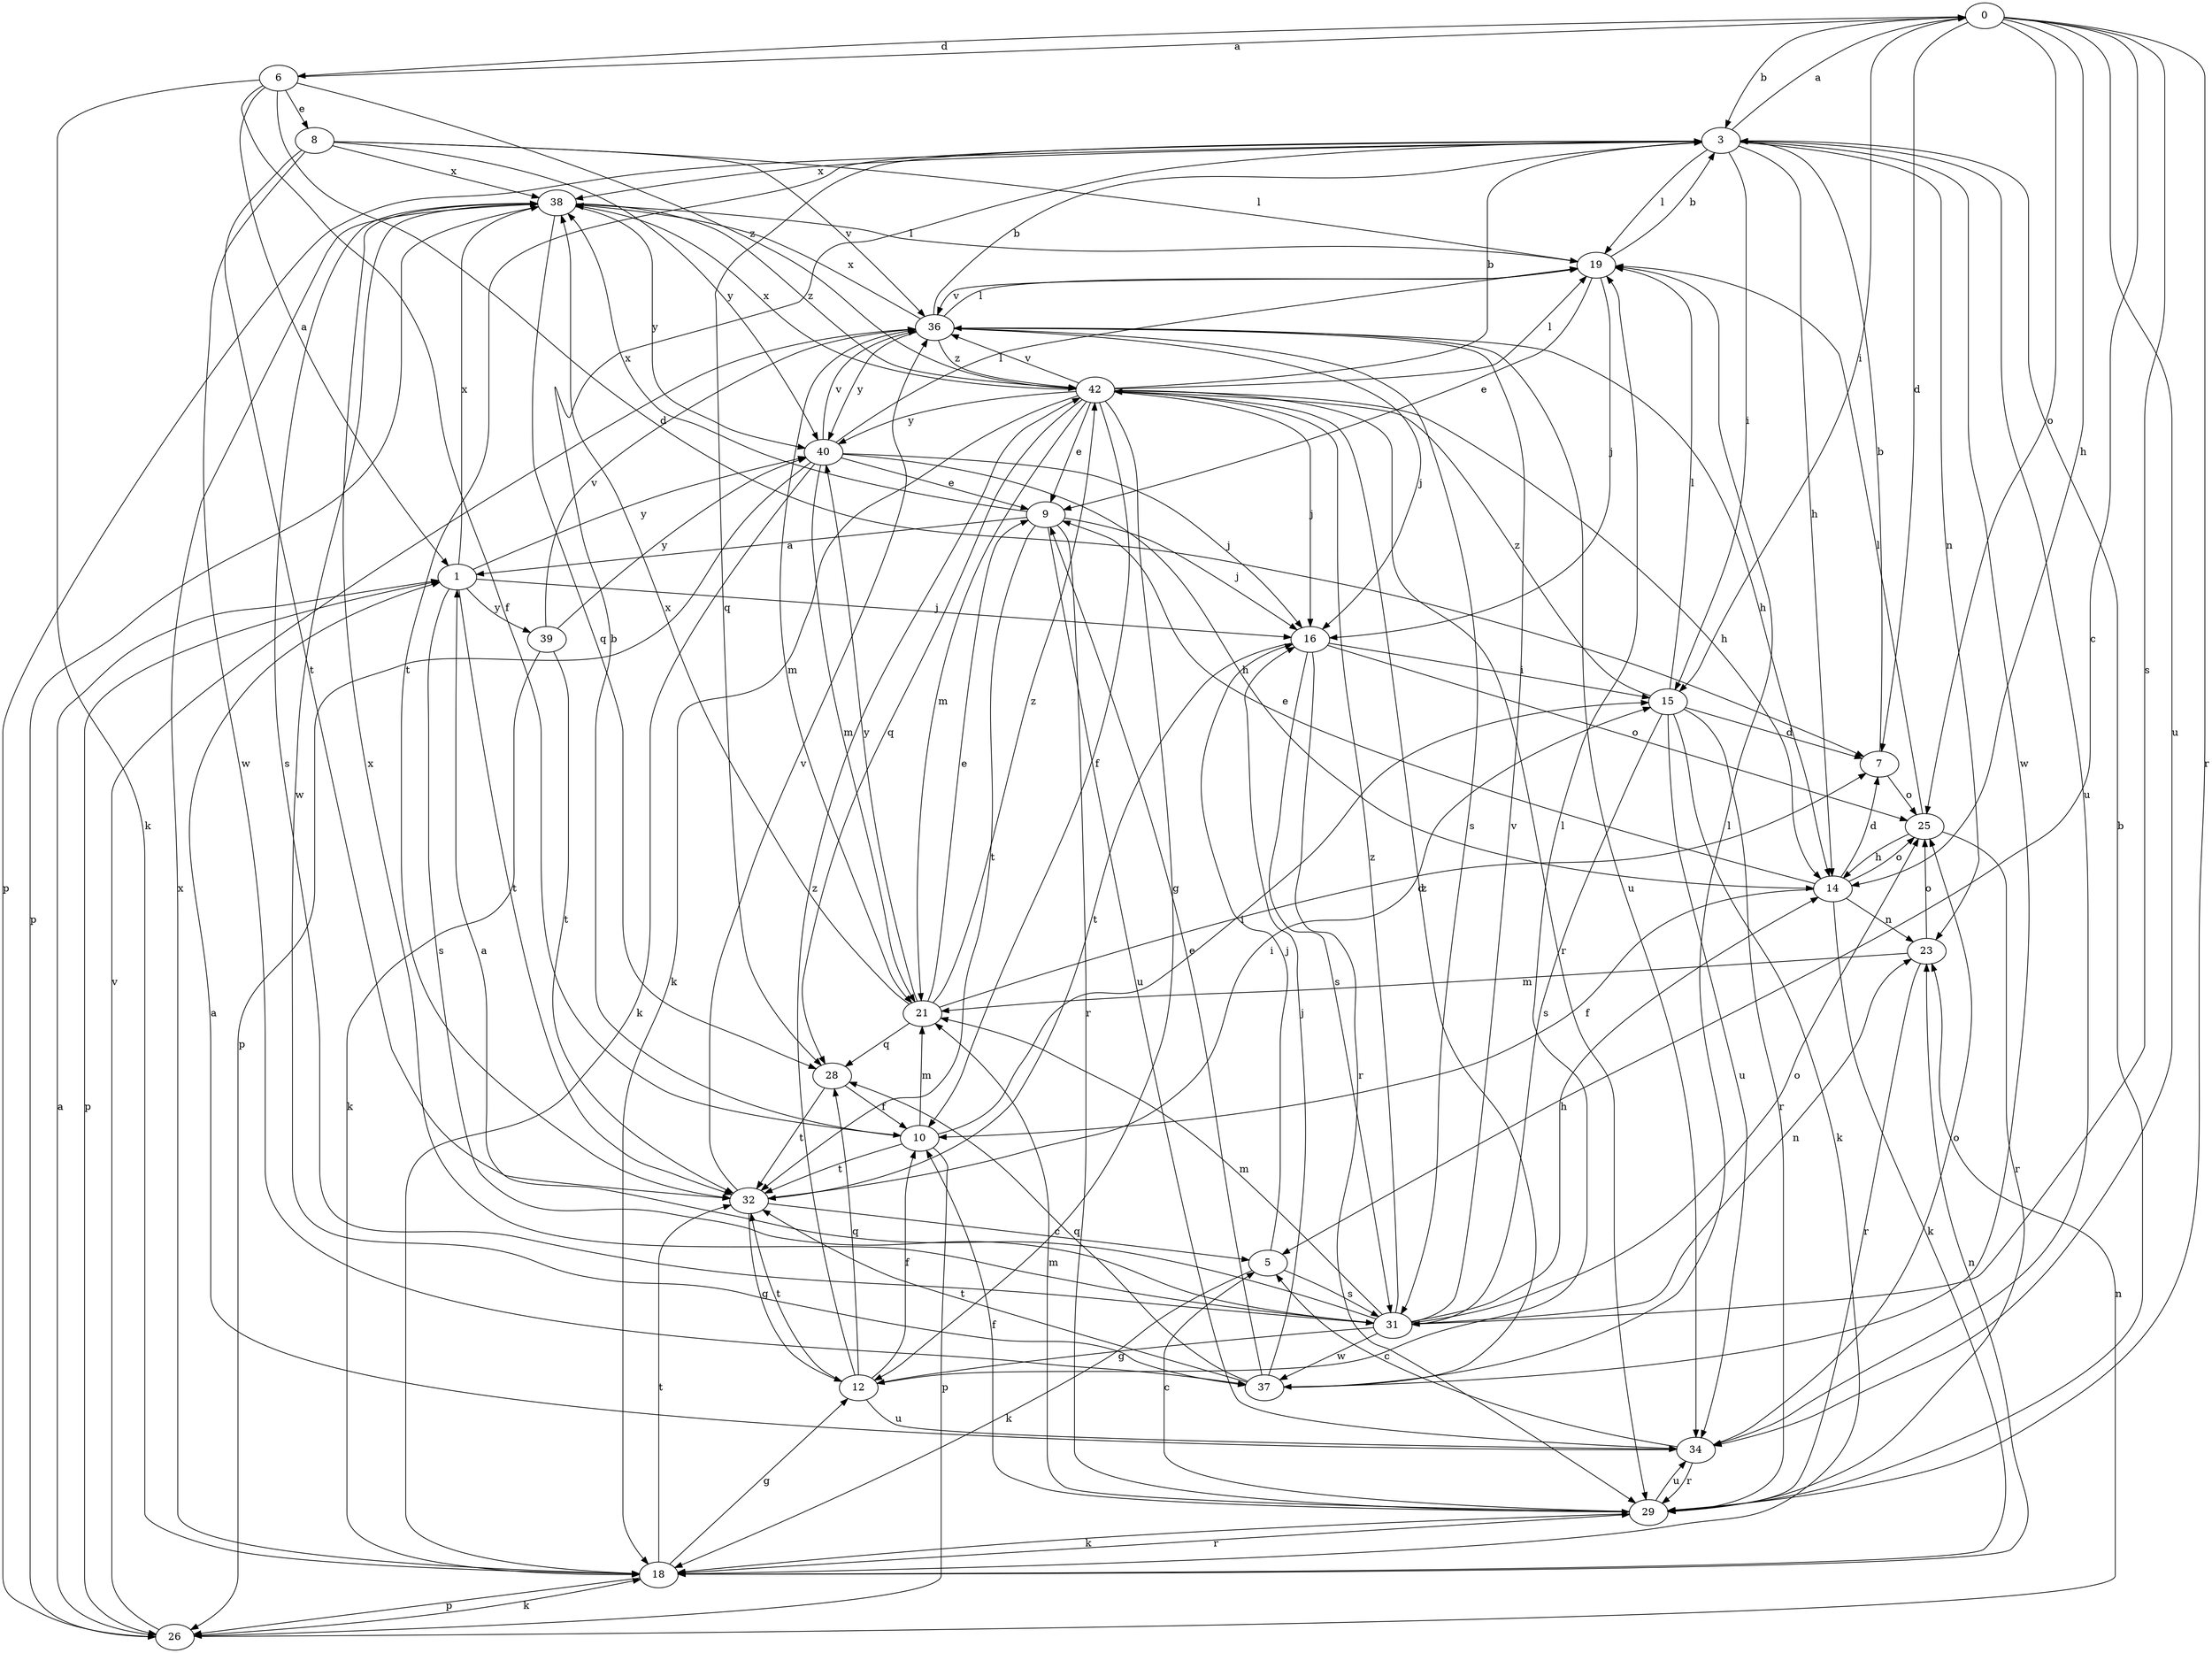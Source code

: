 strict digraph  {
0;
1;
3;
5;
6;
7;
8;
9;
10;
12;
14;
15;
16;
18;
19;
21;
23;
25;
26;
28;
29;
31;
32;
34;
36;
37;
38;
39;
40;
42;
0 -> 3  [label=b];
0 -> 5  [label=c];
0 -> 6  [label=d];
0 -> 7  [label=d];
0 -> 14  [label=h];
0 -> 15  [label=i];
0 -> 25  [label=o];
0 -> 29  [label=r];
0 -> 31  [label=s];
0 -> 34  [label=u];
1 -> 16  [label=j];
1 -> 26  [label=p];
1 -> 31  [label=s];
1 -> 32  [label=t];
1 -> 38  [label=x];
1 -> 39  [label=y];
1 -> 40  [label=y];
3 -> 0  [label=a];
3 -> 14  [label=h];
3 -> 15  [label=i];
3 -> 19  [label=l];
3 -> 23  [label=n];
3 -> 26  [label=p];
3 -> 28  [label=q];
3 -> 32  [label=t];
3 -> 34  [label=u];
3 -> 37  [label=w];
3 -> 38  [label=x];
5 -> 16  [label=j];
5 -> 18  [label=k];
5 -> 31  [label=s];
6 -> 0  [label=a];
6 -> 1  [label=a];
6 -> 7  [label=d];
6 -> 8  [label=e];
6 -> 10  [label=f];
6 -> 18  [label=k];
6 -> 42  [label=z];
7 -> 3  [label=b];
7 -> 25  [label=o];
8 -> 19  [label=l];
8 -> 32  [label=t];
8 -> 36  [label=v];
8 -> 37  [label=w];
8 -> 38  [label=x];
8 -> 40  [label=y];
9 -> 1  [label=a];
9 -> 16  [label=j];
9 -> 29  [label=r];
9 -> 32  [label=t];
9 -> 34  [label=u];
9 -> 38  [label=x];
10 -> 3  [label=b];
10 -> 15  [label=i];
10 -> 21  [label=m];
10 -> 26  [label=p];
10 -> 32  [label=t];
12 -> 10  [label=f];
12 -> 19  [label=l];
12 -> 28  [label=q];
12 -> 32  [label=t];
12 -> 34  [label=u];
12 -> 42  [label=z];
14 -> 7  [label=d];
14 -> 9  [label=e];
14 -> 10  [label=f];
14 -> 18  [label=k];
14 -> 23  [label=n];
14 -> 25  [label=o];
15 -> 7  [label=d];
15 -> 18  [label=k];
15 -> 19  [label=l];
15 -> 29  [label=r];
15 -> 31  [label=s];
15 -> 34  [label=u];
15 -> 42  [label=z];
16 -> 15  [label=i];
16 -> 25  [label=o];
16 -> 29  [label=r];
16 -> 31  [label=s];
16 -> 32  [label=t];
18 -> 12  [label=g];
18 -> 23  [label=n];
18 -> 26  [label=p];
18 -> 29  [label=r];
18 -> 32  [label=t];
18 -> 38  [label=x];
19 -> 3  [label=b];
19 -> 9  [label=e];
19 -> 16  [label=j];
19 -> 36  [label=v];
21 -> 7  [label=d];
21 -> 9  [label=e];
21 -> 28  [label=q];
21 -> 38  [label=x];
21 -> 40  [label=y];
21 -> 42  [label=z];
23 -> 21  [label=m];
23 -> 25  [label=o];
23 -> 29  [label=r];
25 -> 14  [label=h];
25 -> 19  [label=l];
25 -> 29  [label=r];
26 -> 1  [label=a];
26 -> 18  [label=k];
26 -> 23  [label=n];
26 -> 36  [label=v];
28 -> 10  [label=f];
28 -> 32  [label=t];
29 -> 3  [label=b];
29 -> 5  [label=c];
29 -> 10  [label=f];
29 -> 18  [label=k];
29 -> 21  [label=m];
29 -> 34  [label=u];
31 -> 1  [label=a];
31 -> 12  [label=g];
31 -> 14  [label=h];
31 -> 21  [label=m];
31 -> 23  [label=n];
31 -> 25  [label=o];
31 -> 36  [label=v];
31 -> 37  [label=w];
31 -> 38  [label=x];
31 -> 42  [label=z];
32 -> 5  [label=c];
32 -> 12  [label=g];
32 -> 15  [label=i];
32 -> 36  [label=v];
34 -> 1  [label=a];
34 -> 5  [label=c];
34 -> 25  [label=o];
34 -> 29  [label=r];
36 -> 3  [label=b];
36 -> 14  [label=h];
36 -> 16  [label=j];
36 -> 19  [label=l];
36 -> 21  [label=m];
36 -> 31  [label=s];
36 -> 34  [label=u];
36 -> 38  [label=x];
36 -> 40  [label=y];
36 -> 42  [label=z];
37 -> 9  [label=e];
37 -> 16  [label=j];
37 -> 19  [label=l];
37 -> 28  [label=q];
37 -> 32  [label=t];
37 -> 42  [label=z];
38 -> 19  [label=l];
38 -> 26  [label=p];
38 -> 28  [label=q];
38 -> 31  [label=s];
38 -> 37  [label=w];
38 -> 40  [label=y];
38 -> 42  [label=z];
39 -> 18  [label=k];
39 -> 32  [label=t];
39 -> 36  [label=v];
39 -> 40  [label=y];
40 -> 9  [label=e];
40 -> 14  [label=h];
40 -> 16  [label=j];
40 -> 18  [label=k];
40 -> 19  [label=l];
40 -> 21  [label=m];
40 -> 26  [label=p];
40 -> 36  [label=v];
42 -> 3  [label=b];
42 -> 9  [label=e];
42 -> 10  [label=f];
42 -> 12  [label=g];
42 -> 14  [label=h];
42 -> 16  [label=j];
42 -> 18  [label=k];
42 -> 19  [label=l];
42 -> 21  [label=m];
42 -> 28  [label=q];
42 -> 29  [label=r];
42 -> 36  [label=v];
42 -> 38  [label=x];
42 -> 40  [label=y];
}
